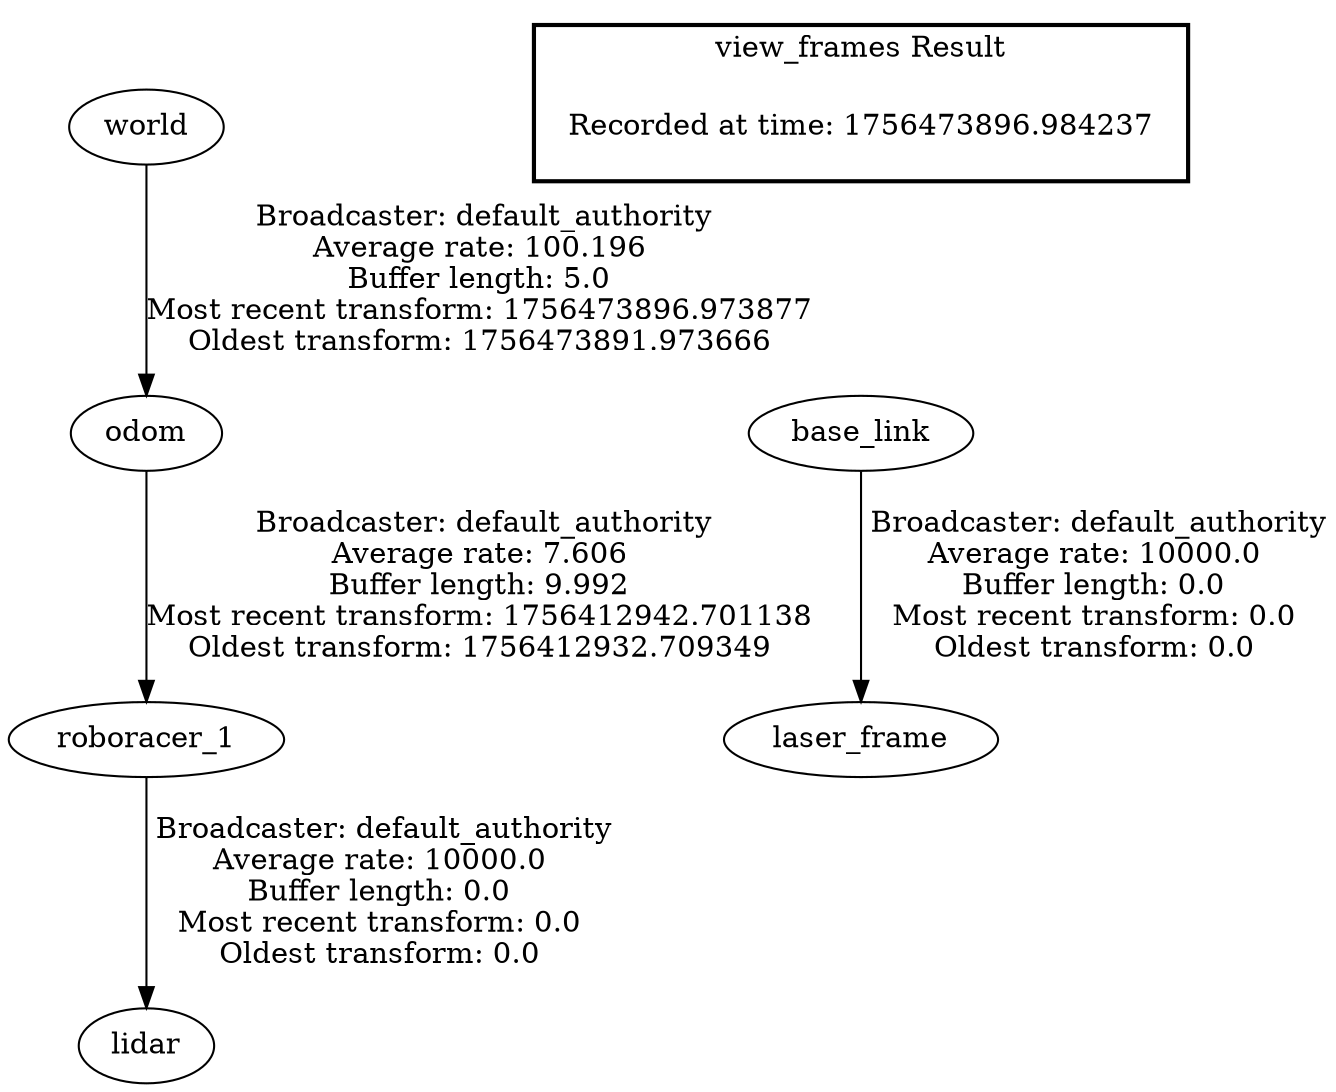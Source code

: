 digraph G {
"world" -> "odom"[label=" Broadcaster: default_authority\nAverage rate: 100.196\nBuffer length: 5.0\nMost recent transform: 1756473896.973877\nOldest transform: 1756473891.973666\n"];
"roboracer_1" -> "lidar"[label=" Broadcaster: default_authority\nAverage rate: 10000.0\nBuffer length: 0.0\nMost recent transform: 0.0\nOldest transform: 0.0\n"];
"odom" -> "roboracer_1"[label=" Broadcaster: default_authority\nAverage rate: 7.606\nBuffer length: 9.992\nMost recent transform: 1756412942.701138\nOldest transform: 1756412932.709349\n"];
"base_link" -> "laser_frame"[label=" Broadcaster: default_authority\nAverage rate: 10000.0\nBuffer length: 0.0\nMost recent transform: 0.0\nOldest transform: 0.0\n"];
edge [style=invis];
 subgraph cluster_legend { style=bold; color=black; label ="view_frames Result";
"Recorded at time: 1756473896.984237"[ shape=plaintext ] ;
}->"base_link";
}